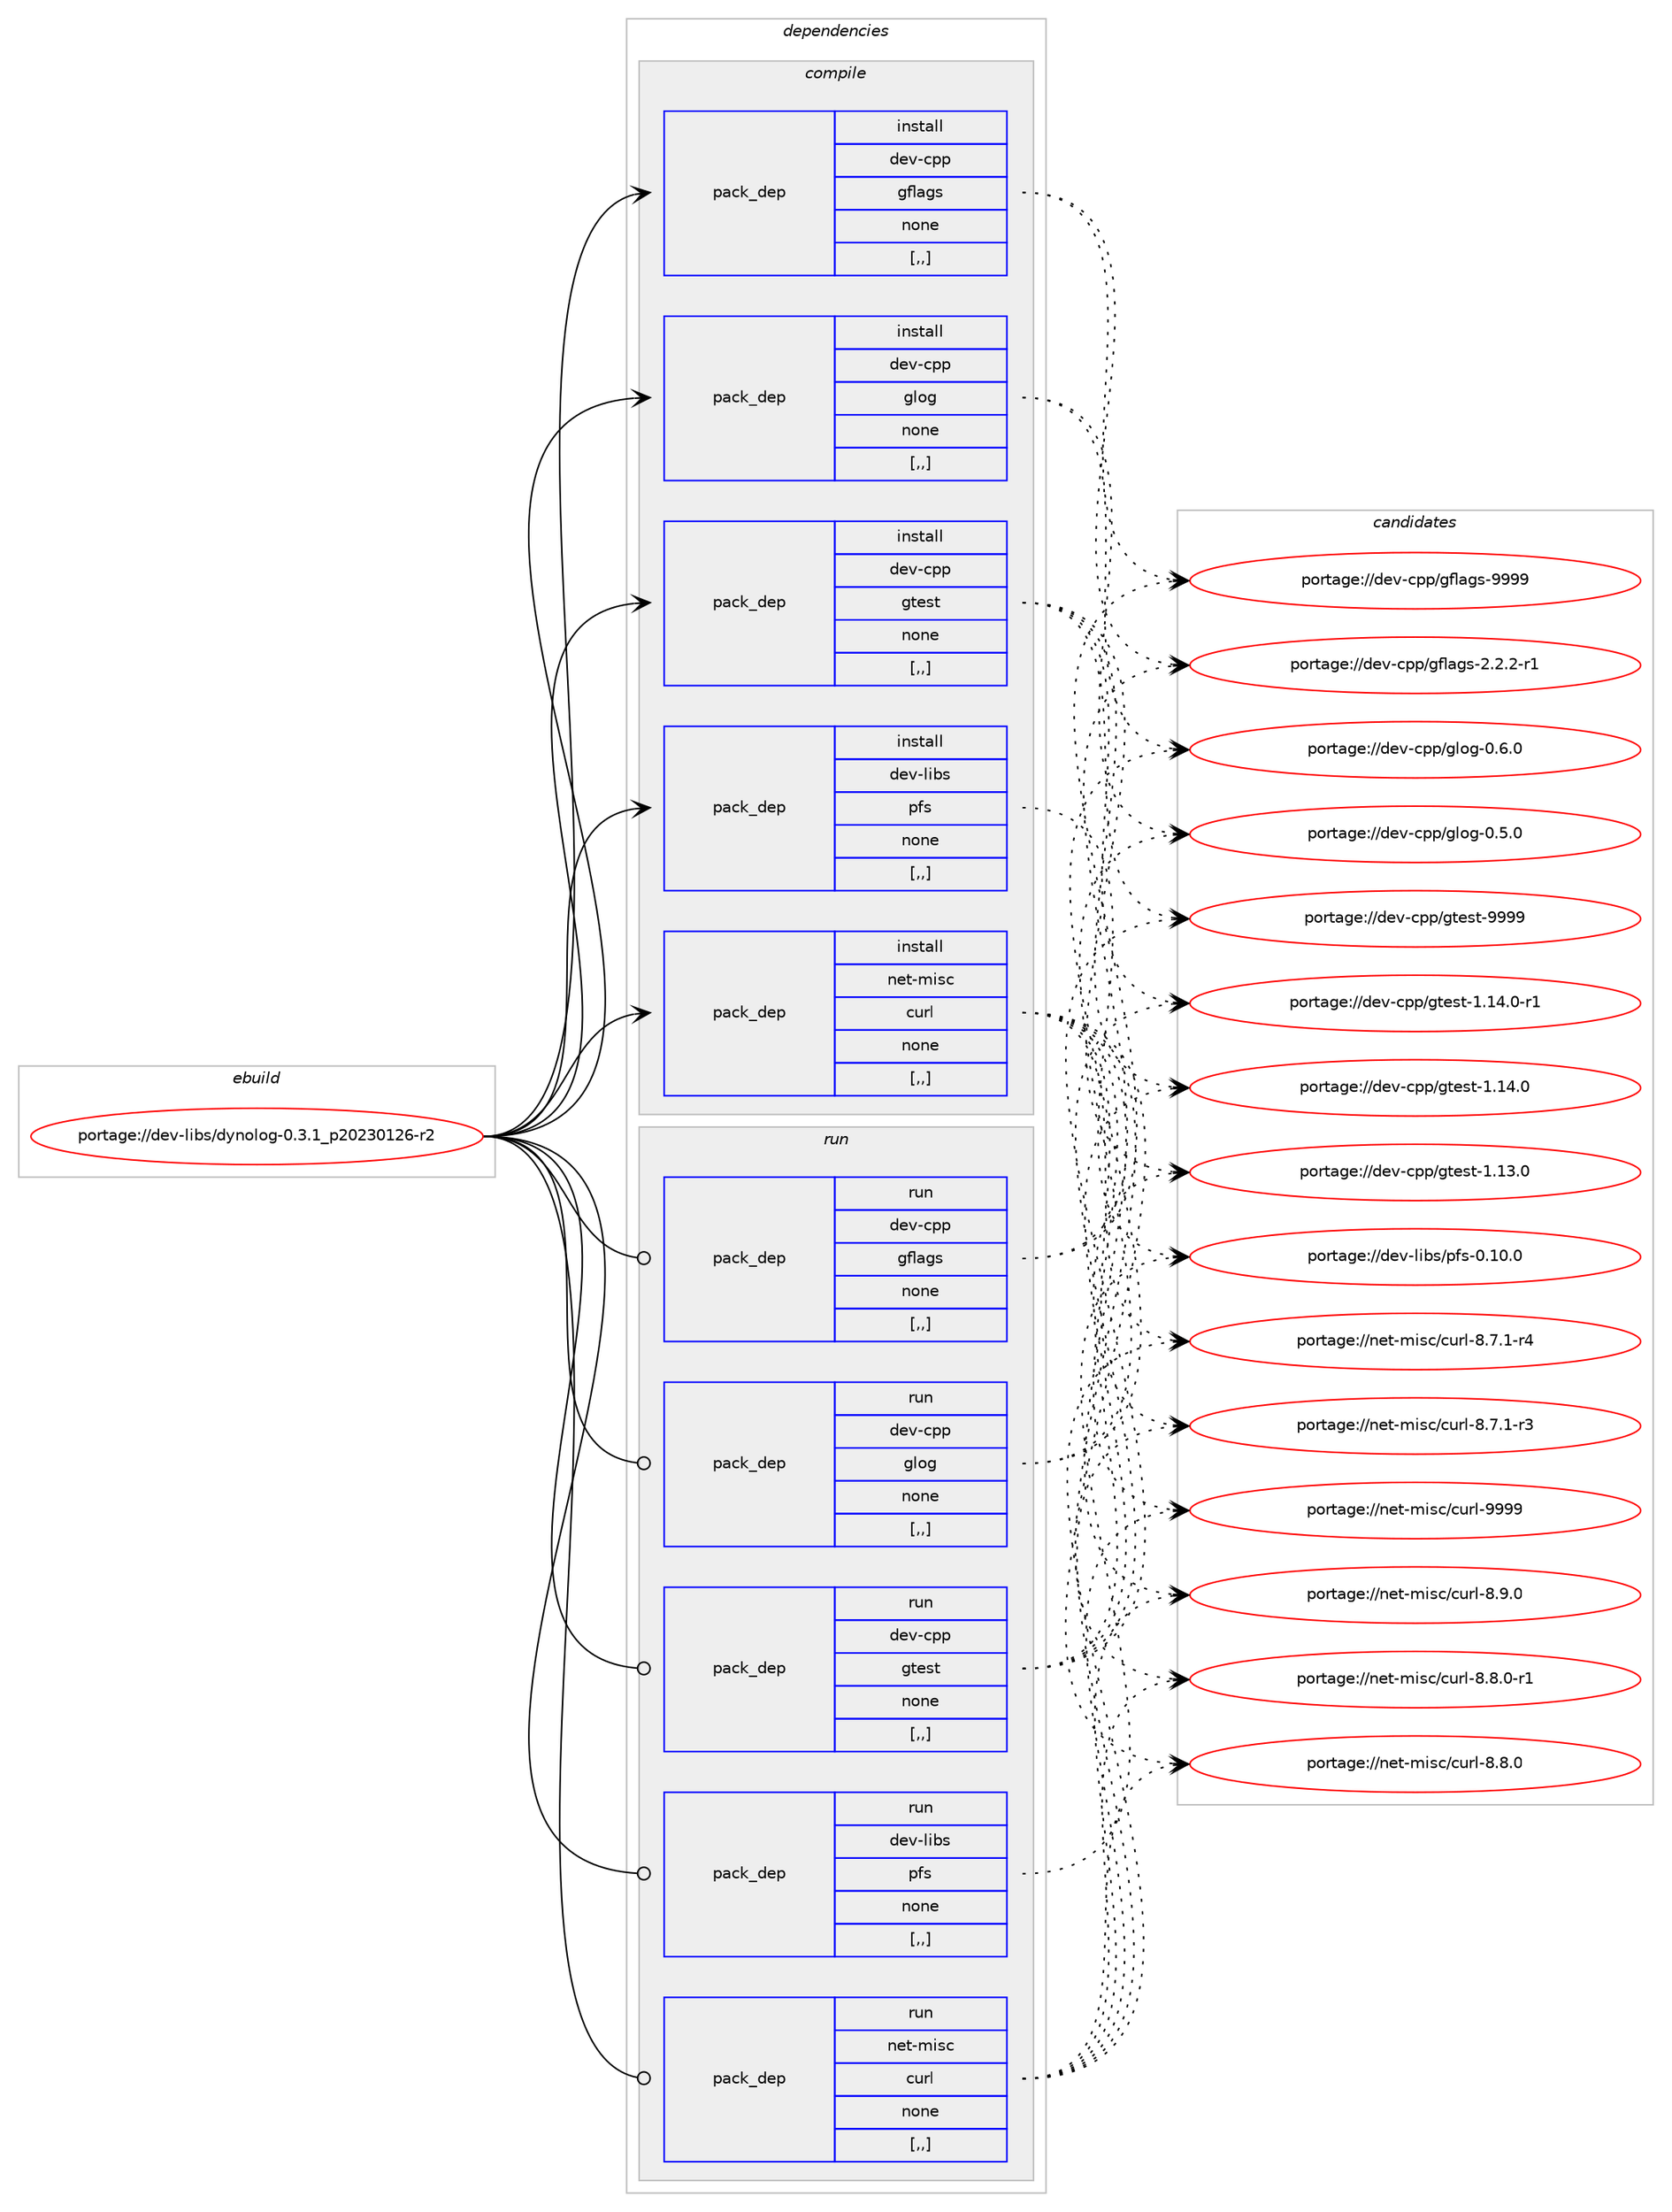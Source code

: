 digraph prolog {

# *************
# Graph options
# *************

newrank=true;
concentrate=true;
compound=true;
graph [rankdir=LR,fontname=Helvetica,fontsize=10,ranksep=1.5];#, ranksep=2.5, nodesep=0.2];
edge  [arrowhead=vee];
node  [fontname=Helvetica,fontsize=10];

# **********
# The ebuild
# **********

subgraph cluster_leftcol {
color=gray;
label=<<i>ebuild</i>>;
id [label="portage://dev-libs/dynolog-0.3.1_p20230126-r2", color=red, width=4, href="../dev-libs/dynolog-0.3.1_p20230126-r2.svg"];
}

# ****************
# The dependencies
# ****************

subgraph cluster_midcol {
color=gray;
label=<<i>dependencies</i>>;
subgraph cluster_compile {
fillcolor="#eeeeee";
style=filled;
label=<<i>compile</i>>;
subgraph pack80342 {
dependency107657 [label=<<TABLE BORDER="0" CELLBORDER="1" CELLSPACING="0" CELLPADDING="4" WIDTH="220"><TR><TD ROWSPAN="6" CELLPADDING="30">pack_dep</TD></TR><TR><TD WIDTH="110">install</TD></TR><TR><TD>dev-cpp</TD></TR><TR><TD>gflags</TD></TR><TR><TD>none</TD></TR><TR><TD>[,,]</TD></TR></TABLE>>, shape=none, color=blue];
}
id:e -> dependency107657:w [weight=20,style="solid",arrowhead="vee"];
subgraph pack80343 {
dependency107658 [label=<<TABLE BORDER="0" CELLBORDER="1" CELLSPACING="0" CELLPADDING="4" WIDTH="220"><TR><TD ROWSPAN="6" CELLPADDING="30">pack_dep</TD></TR><TR><TD WIDTH="110">install</TD></TR><TR><TD>dev-cpp</TD></TR><TR><TD>glog</TD></TR><TR><TD>none</TD></TR><TR><TD>[,,]</TD></TR></TABLE>>, shape=none, color=blue];
}
id:e -> dependency107658:w [weight=20,style="solid",arrowhead="vee"];
subgraph pack80344 {
dependency107659 [label=<<TABLE BORDER="0" CELLBORDER="1" CELLSPACING="0" CELLPADDING="4" WIDTH="220"><TR><TD ROWSPAN="6" CELLPADDING="30">pack_dep</TD></TR><TR><TD WIDTH="110">install</TD></TR><TR><TD>dev-cpp</TD></TR><TR><TD>gtest</TD></TR><TR><TD>none</TD></TR><TR><TD>[,,]</TD></TR></TABLE>>, shape=none, color=blue];
}
id:e -> dependency107659:w [weight=20,style="solid",arrowhead="vee"];
subgraph pack80345 {
dependency107660 [label=<<TABLE BORDER="0" CELLBORDER="1" CELLSPACING="0" CELLPADDING="4" WIDTH="220"><TR><TD ROWSPAN="6" CELLPADDING="30">pack_dep</TD></TR><TR><TD WIDTH="110">install</TD></TR><TR><TD>dev-libs</TD></TR><TR><TD>pfs</TD></TR><TR><TD>none</TD></TR><TR><TD>[,,]</TD></TR></TABLE>>, shape=none, color=blue];
}
id:e -> dependency107660:w [weight=20,style="solid",arrowhead="vee"];
subgraph pack80346 {
dependency107661 [label=<<TABLE BORDER="0" CELLBORDER="1" CELLSPACING="0" CELLPADDING="4" WIDTH="220"><TR><TD ROWSPAN="6" CELLPADDING="30">pack_dep</TD></TR><TR><TD WIDTH="110">install</TD></TR><TR><TD>net-misc</TD></TR><TR><TD>curl</TD></TR><TR><TD>none</TD></TR><TR><TD>[,,]</TD></TR></TABLE>>, shape=none, color=blue];
}
id:e -> dependency107661:w [weight=20,style="solid",arrowhead="vee"];
}
subgraph cluster_compileandrun {
fillcolor="#eeeeee";
style=filled;
label=<<i>compile and run</i>>;
}
subgraph cluster_run {
fillcolor="#eeeeee";
style=filled;
label=<<i>run</i>>;
subgraph pack80347 {
dependency107662 [label=<<TABLE BORDER="0" CELLBORDER="1" CELLSPACING="0" CELLPADDING="4" WIDTH="220"><TR><TD ROWSPAN="6" CELLPADDING="30">pack_dep</TD></TR><TR><TD WIDTH="110">run</TD></TR><TR><TD>dev-cpp</TD></TR><TR><TD>gflags</TD></TR><TR><TD>none</TD></TR><TR><TD>[,,]</TD></TR></TABLE>>, shape=none, color=blue];
}
id:e -> dependency107662:w [weight=20,style="solid",arrowhead="odot"];
subgraph pack80348 {
dependency107663 [label=<<TABLE BORDER="0" CELLBORDER="1" CELLSPACING="0" CELLPADDING="4" WIDTH="220"><TR><TD ROWSPAN="6" CELLPADDING="30">pack_dep</TD></TR><TR><TD WIDTH="110">run</TD></TR><TR><TD>dev-cpp</TD></TR><TR><TD>glog</TD></TR><TR><TD>none</TD></TR><TR><TD>[,,]</TD></TR></TABLE>>, shape=none, color=blue];
}
id:e -> dependency107663:w [weight=20,style="solid",arrowhead="odot"];
subgraph pack80349 {
dependency107664 [label=<<TABLE BORDER="0" CELLBORDER="1" CELLSPACING="0" CELLPADDING="4" WIDTH="220"><TR><TD ROWSPAN="6" CELLPADDING="30">pack_dep</TD></TR><TR><TD WIDTH="110">run</TD></TR><TR><TD>dev-cpp</TD></TR><TR><TD>gtest</TD></TR><TR><TD>none</TD></TR><TR><TD>[,,]</TD></TR></TABLE>>, shape=none, color=blue];
}
id:e -> dependency107664:w [weight=20,style="solid",arrowhead="odot"];
subgraph pack80350 {
dependency107665 [label=<<TABLE BORDER="0" CELLBORDER="1" CELLSPACING="0" CELLPADDING="4" WIDTH="220"><TR><TD ROWSPAN="6" CELLPADDING="30">pack_dep</TD></TR><TR><TD WIDTH="110">run</TD></TR><TR><TD>dev-libs</TD></TR><TR><TD>pfs</TD></TR><TR><TD>none</TD></TR><TR><TD>[,,]</TD></TR></TABLE>>, shape=none, color=blue];
}
id:e -> dependency107665:w [weight=20,style="solid",arrowhead="odot"];
subgraph pack80351 {
dependency107666 [label=<<TABLE BORDER="0" CELLBORDER="1" CELLSPACING="0" CELLPADDING="4" WIDTH="220"><TR><TD ROWSPAN="6" CELLPADDING="30">pack_dep</TD></TR><TR><TD WIDTH="110">run</TD></TR><TR><TD>net-misc</TD></TR><TR><TD>curl</TD></TR><TR><TD>none</TD></TR><TR><TD>[,,]</TD></TR></TABLE>>, shape=none, color=blue];
}
id:e -> dependency107666:w [weight=20,style="solid",arrowhead="odot"];
}
}

# **************
# The candidates
# **************

subgraph cluster_choices {
rank=same;
color=gray;
label=<<i>candidates</i>>;

subgraph choice80342 {
color=black;
nodesep=1;
choice100101118459911211247103102108971031154557575757 [label="portage://dev-cpp/gflags-9999", color=red, width=4,href="../dev-cpp/gflags-9999.svg"];
choice100101118459911211247103102108971031154550465046504511449 [label="portage://dev-cpp/gflags-2.2.2-r1", color=red, width=4,href="../dev-cpp/gflags-2.2.2-r1.svg"];
dependency107657:e -> choice100101118459911211247103102108971031154557575757:w [style=dotted,weight="100"];
dependency107657:e -> choice100101118459911211247103102108971031154550465046504511449:w [style=dotted,weight="100"];
}
subgraph choice80343 {
color=black;
nodesep=1;
choice100101118459911211247103108111103454846544648 [label="portage://dev-cpp/glog-0.6.0", color=red, width=4,href="../dev-cpp/glog-0.6.0.svg"];
choice100101118459911211247103108111103454846534648 [label="portage://dev-cpp/glog-0.5.0", color=red, width=4,href="../dev-cpp/glog-0.5.0.svg"];
dependency107658:e -> choice100101118459911211247103108111103454846544648:w [style=dotted,weight="100"];
dependency107658:e -> choice100101118459911211247103108111103454846534648:w [style=dotted,weight="100"];
}
subgraph choice80344 {
color=black;
nodesep=1;
choice1001011184599112112471031161011151164557575757 [label="portage://dev-cpp/gtest-9999", color=red, width=4,href="../dev-cpp/gtest-9999.svg"];
choice100101118459911211247103116101115116454946495246484511449 [label="portage://dev-cpp/gtest-1.14.0-r1", color=red, width=4,href="../dev-cpp/gtest-1.14.0-r1.svg"];
choice10010111845991121124710311610111511645494649524648 [label="portage://dev-cpp/gtest-1.14.0", color=red, width=4,href="../dev-cpp/gtest-1.14.0.svg"];
choice10010111845991121124710311610111511645494649514648 [label="portage://dev-cpp/gtest-1.13.0", color=red, width=4,href="../dev-cpp/gtest-1.13.0.svg"];
dependency107659:e -> choice1001011184599112112471031161011151164557575757:w [style=dotted,weight="100"];
dependency107659:e -> choice100101118459911211247103116101115116454946495246484511449:w [style=dotted,weight="100"];
dependency107659:e -> choice10010111845991121124710311610111511645494649524648:w [style=dotted,weight="100"];
dependency107659:e -> choice10010111845991121124710311610111511645494649514648:w [style=dotted,weight="100"];
}
subgraph choice80345 {
color=black;
nodesep=1;
choice10010111845108105981154711210211545484649484648 [label="portage://dev-libs/pfs-0.10.0", color=red, width=4,href="../dev-libs/pfs-0.10.0.svg"];
dependency107660:e -> choice10010111845108105981154711210211545484649484648:w [style=dotted,weight="100"];
}
subgraph choice80346 {
color=black;
nodesep=1;
choice110101116451091051159947991171141084557575757 [label="portage://net-misc/curl-9999", color=red, width=4,href="../net-misc/curl-9999.svg"];
choice11010111645109105115994799117114108455646574648 [label="portage://net-misc/curl-8.9.0", color=red, width=4,href="../net-misc/curl-8.9.0.svg"];
choice110101116451091051159947991171141084556465646484511449 [label="portage://net-misc/curl-8.8.0-r1", color=red, width=4,href="../net-misc/curl-8.8.0-r1.svg"];
choice11010111645109105115994799117114108455646564648 [label="portage://net-misc/curl-8.8.0", color=red, width=4,href="../net-misc/curl-8.8.0.svg"];
choice110101116451091051159947991171141084556465546494511452 [label="portage://net-misc/curl-8.7.1-r4", color=red, width=4,href="../net-misc/curl-8.7.1-r4.svg"];
choice110101116451091051159947991171141084556465546494511451 [label="portage://net-misc/curl-8.7.1-r3", color=red, width=4,href="../net-misc/curl-8.7.1-r3.svg"];
dependency107661:e -> choice110101116451091051159947991171141084557575757:w [style=dotted,weight="100"];
dependency107661:e -> choice11010111645109105115994799117114108455646574648:w [style=dotted,weight="100"];
dependency107661:e -> choice110101116451091051159947991171141084556465646484511449:w [style=dotted,weight="100"];
dependency107661:e -> choice11010111645109105115994799117114108455646564648:w [style=dotted,weight="100"];
dependency107661:e -> choice110101116451091051159947991171141084556465546494511452:w [style=dotted,weight="100"];
dependency107661:e -> choice110101116451091051159947991171141084556465546494511451:w [style=dotted,weight="100"];
}
subgraph choice80347 {
color=black;
nodesep=1;
choice100101118459911211247103102108971031154557575757 [label="portage://dev-cpp/gflags-9999", color=red, width=4,href="../dev-cpp/gflags-9999.svg"];
choice100101118459911211247103102108971031154550465046504511449 [label="portage://dev-cpp/gflags-2.2.2-r1", color=red, width=4,href="../dev-cpp/gflags-2.2.2-r1.svg"];
dependency107662:e -> choice100101118459911211247103102108971031154557575757:w [style=dotted,weight="100"];
dependency107662:e -> choice100101118459911211247103102108971031154550465046504511449:w [style=dotted,weight="100"];
}
subgraph choice80348 {
color=black;
nodesep=1;
choice100101118459911211247103108111103454846544648 [label="portage://dev-cpp/glog-0.6.0", color=red, width=4,href="../dev-cpp/glog-0.6.0.svg"];
choice100101118459911211247103108111103454846534648 [label="portage://dev-cpp/glog-0.5.0", color=red, width=4,href="../dev-cpp/glog-0.5.0.svg"];
dependency107663:e -> choice100101118459911211247103108111103454846544648:w [style=dotted,weight="100"];
dependency107663:e -> choice100101118459911211247103108111103454846534648:w [style=dotted,weight="100"];
}
subgraph choice80349 {
color=black;
nodesep=1;
choice1001011184599112112471031161011151164557575757 [label="portage://dev-cpp/gtest-9999", color=red, width=4,href="../dev-cpp/gtest-9999.svg"];
choice100101118459911211247103116101115116454946495246484511449 [label="portage://dev-cpp/gtest-1.14.0-r1", color=red, width=4,href="../dev-cpp/gtest-1.14.0-r1.svg"];
choice10010111845991121124710311610111511645494649524648 [label="portage://dev-cpp/gtest-1.14.0", color=red, width=4,href="../dev-cpp/gtest-1.14.0.svg"];
choice10010111845991121124710311610111511645494649514648 [label="portage://dev-cpp/gtest-1.13.0", color=red, width=4,href="../dev-cpp/gtest-1.13.0.svg"];
dependency107664:e -> choice1001011184599112112471031161011151164557575757:w [style=dotted,weight="100"];
dependency107664:e -> choice100101118459911211247103116101115116454946495246484511449:w [style=dotted,weight="100"];
dependency107664:e -> choice10010111845991121124710311610111511645494649524648:w [style=dotted,weight="100"];
dependency107664:e -> choice10010111845991121124710311610111511645494649514648:w [style=dotted,weight="100"];
}
subgraph choice80350 {
color=black;
nodesep=1;
choice10010111845108105981154711210211545484649484648 [label="portage://dev-libs/pfs-0.10.0", color=red, width=4,href="../dev-libs/pfs-0.10.0.svg"];
dependency107665:e -> choice10010111845108105981154711210211545484649484648:w [style=dotted,weight="100"];
}
subgraph choice80351 {
color=black;
nodesep=1;
choice110101116451091051159947991171141084557575757 [label="portage://net-misc/curl-9999", color=red, width=4,href="../net-misc/curl-9999.svg"];
choice11010111645109105115994799117114108455646574648 [label="portage://net-misc/curl-8.9.0", color=red, width=4,href="../net-misc/curl-8.9.0.svg"];
choice110101116451091051159947991171141084556465646484511449 [label="portage://net-misc/curl-8.8.0-r1", color=red, width=4,href="../net-misc/curl-8.8.0-r1.svg"];
choice11010111645109105115994799117114108455646564648 [label="portage://net-misc/curl-8.8.0", color=red, width=4,href="../net-misc/curl-8.8.0.svg"];
choice110101116451091051159947991171141084556465546494511452 [label="portage://net-misc/curl-8.7.1-r4", color=red, width=4,href="../net-misc/curl-8.7.1-r4.svg"];
choice110101116451091051159947991171141084556465546494511451 [label="portage://net-misc/curl-8.7.1-r3", color=red, width=4,href="../net-misc/curl-8.7.1-r3.svg"];
dependency107666:e -> choice110101116451091051159947991171141084557575757:w [style=dotted,weight="100"];
dependency107666:e -> choice11010111645109105115994799117114108455646574648:w [style=dotted,weight="100"];
dependency107666:e -> choice110101116451091051159947991171141084556465646484511449:w [style=dotted,weight="100"];
dependency107666:e -> choice11010111645109105115994799117114108455646564648:w [style=dotted,weight="100"];
dependency107666:e -> choice110101116451091051159947991171141084556465546494511452:w [style=dotted,weight="100"];
dependency107666:e -> choice110101116451091051159947991171141084556465546494511451:w [style=dotted,weight="100"];
}
}

}
